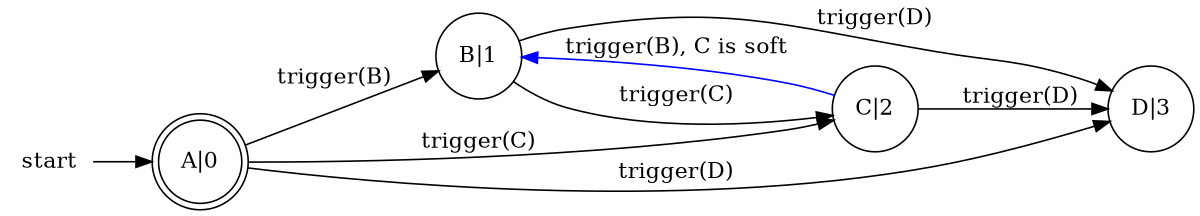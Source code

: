 digraph finite_state_machine {
	rankdir=LR;
	size="8,5"
	node [shape = doublecircle]; "A|0";
	node [shape = plaintext]; "start";
	node [fontcolor=black shape = circle];
	"start" -> "A|0" [ label = "" ];
	"A|0" -> "B|1" [ label = "trigger(B)" ];
	"A|0" -> "C|2" [ label = "trigger(C)" ];
	"A|0" -> "D|3" [ label = "trigger(D)" ];
	"B|1" -> "C|2" [ label = "trigger(C)" ];
	"B|1" -> "D|3" [ label = "trigger(D)" ];
	"C|2" -> "D|3" [ label = "trigger(D)" ];
	"C|2" -> "B|1" [ label = "trigger(B), C is soft", color=blue ];
}
